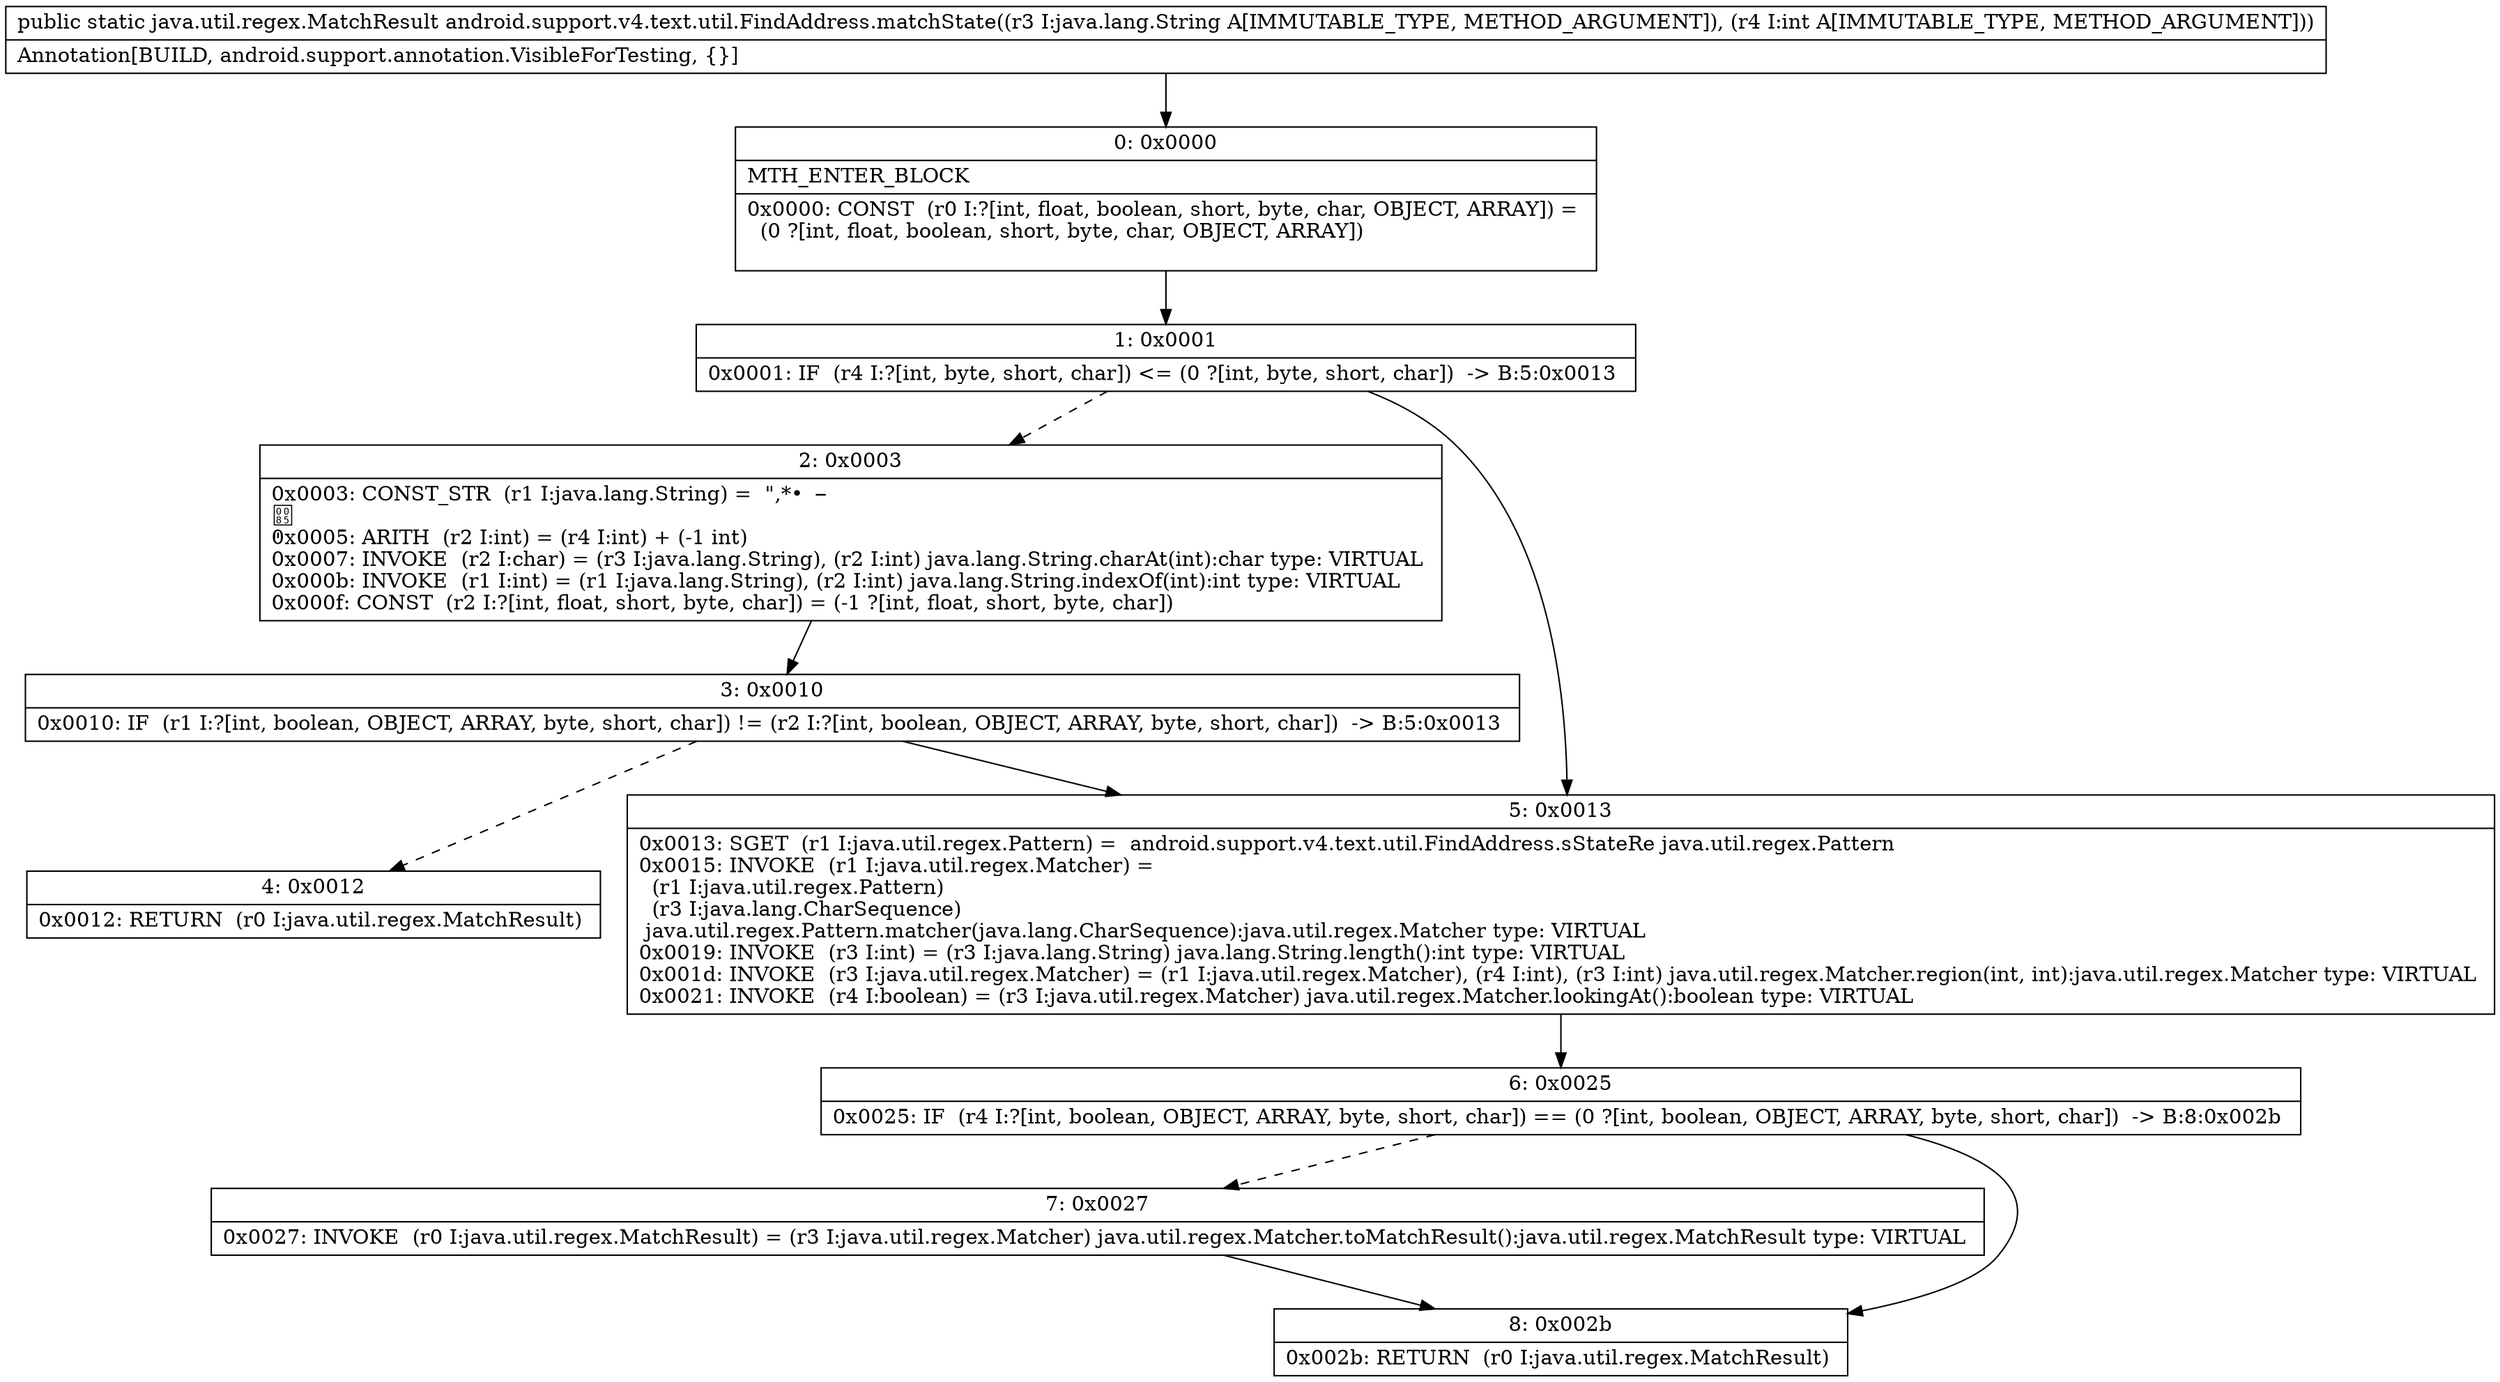 digraph "CFG forandroid.support.v4.text.util.FindAddress.matchState(Ljava\/lang\/String;I)Ljava\/util\/regex\/MatchResult;" {
Node_0 [shape=record,label="{0\:\ 0x0000|MTH_ENTER_BLOCK\l|0x0000: CONST  (r0 I:?[int, float, boolean, short, byte, char, OBJECT, ARRAY]) = \l  (0 ?[int, float, boolean, short, byte, char, OBJECT, ARRAY])\l \l}"];
Node_1 [shape=record,label="{1\:\ 0x0001|0x0001: IF  (r4 I:?[int, byte, short, char]) \<= (0 ?[int, byte, short, char])  \-\> B:5:0x0013 \l}"];
Node_2 [shape=record,label="{2\:\ 0x0003|0x0003: CONST_STR  (r1 I:java.lang.String) =  \",*•	                　\l  \" \l0x0005: ARITH  (r2 I:int) = (r4 I:int) + (\-1 int) \l0x0007: INVOKE  (r2 I:char) = (r3 I:java.lang.String), (r2 I:int) java.lang.String.charAt(int):char type: VIRTUAL \l0x000b: INVOKE  (r1 I:int) = (r1 I:java.lang.String), (r2 I:int) java.lang.String.indexOf(int):int type: VIRTUAL \l0x000f: CONST  (r2 I:?[int, float, short, byte, char]) = (\-1 ?[int, float, short, byte, char]) \l}"];
Node_3 [shape=record,label="{3\:\ 0x0010|0x0010: IF  (r1 I:?[int, boolean, OBJECT, ARRAY, byte, short, char]) != (r2 I:?[int, boolean, OBJECT, ARRAY, byte, short, char])  \-\> B:5:0x0013 \l}"];
Node_4 [shape=record,label="{4\:\ 0x0012|0x0012: RETURN  (r0 I:java.util.regex.MatchResult) \l}"];
Node_5 [shape=record,label="{5\:\ 0x0013|0x0013: SGET  (r1 I:java.util.regex.Pattern) =  android.support.v4.text.util.FindAddress.sStateRe java.util.regex.Pattern \l0x0015: INVOKE  (r1 I:java.util.regex.Matcher) = \l  (r1 I:java.util.regex.Pattern)\l  (r3 I:java.lang.CharSequence)\l java.util.regex.Pattern.matcher(java.lang.CharSequence):java.util.regex.Matcher type: VIRTUAL \l0x0019: INVOKE  (r3 I:int) = (r3 I:java.lang.String) java.lang.String.length():int type: VIRTUAL \l0x001d: INVOKE  (r3 I:java.util.regex.Matcher) = (r1 I:java.util.regex.Matcher), (r4 I:int), (r3 I:int) java.util.regex.Matcher.region(int, int):java.util.regex.Matcher type: VIRTUAL \l0x0021: INVOKE  (r4 I:boolean) = (r3 I:java.util.regex.Matcher) java.util.regex.Matcher.lookingAt():boolean type: VIRTUAL \l}"];
Node_6 [shape=record,label="{6\:\ 0x0025|0x0025: IF  (r4 I:?[int, boolean, OBJECT, ARRAY, byte, short, char]) == (0 ?[int, boolean, OBJECT, ARRAY, byte, short, char])  \-\> B:8:0x002b \l}"];
Node_7 [shape=record,label="{7\:\ 0x0027|0x0027: INVOKE  (r0 I:java.util.regex.MatchResult) = (r3 I:java.util.regex.Matcher) java.util.regex.Matcher.toMatchResult():java.util.regex.MatchResult type: VIRTUAL \l}"];
Node_8 [shape=record,label="{8\:\ 0x002b|0x002b: RETURN  (r0 I:java.util.regex.MatchResult) \l}"];
MethodNode[shape=record,label="{public static java.util.regex.MatchResult android.support.v4.text.util.FindAddress.matchState((r3 I:java.lang.String A[IMMUTABLE_TYPE, METHOD_ARGUMENT]), (r4 I:int A[IMMUTABLE_TYPE, METHOD_ARGUMENT]))  | Annotation[BUILD, android.support.annotation.VisibleForTesting, \{\}]\l}"];
MethodNode -> Node_0;
Node_0 -> Node_1;
Node_1 -> Node_2[style=dashed];
Node_1 -> Node_5;
Node_2 -> Node_3;
Node_3 -> Node_4[style=dashed];
Node_3 -> Node_5;
Node_5 -> Node_6;
Node_6 -> Node_7[style=dashed];
Node_6 -> Node_8;
Node_7 -> Node_8;
}

